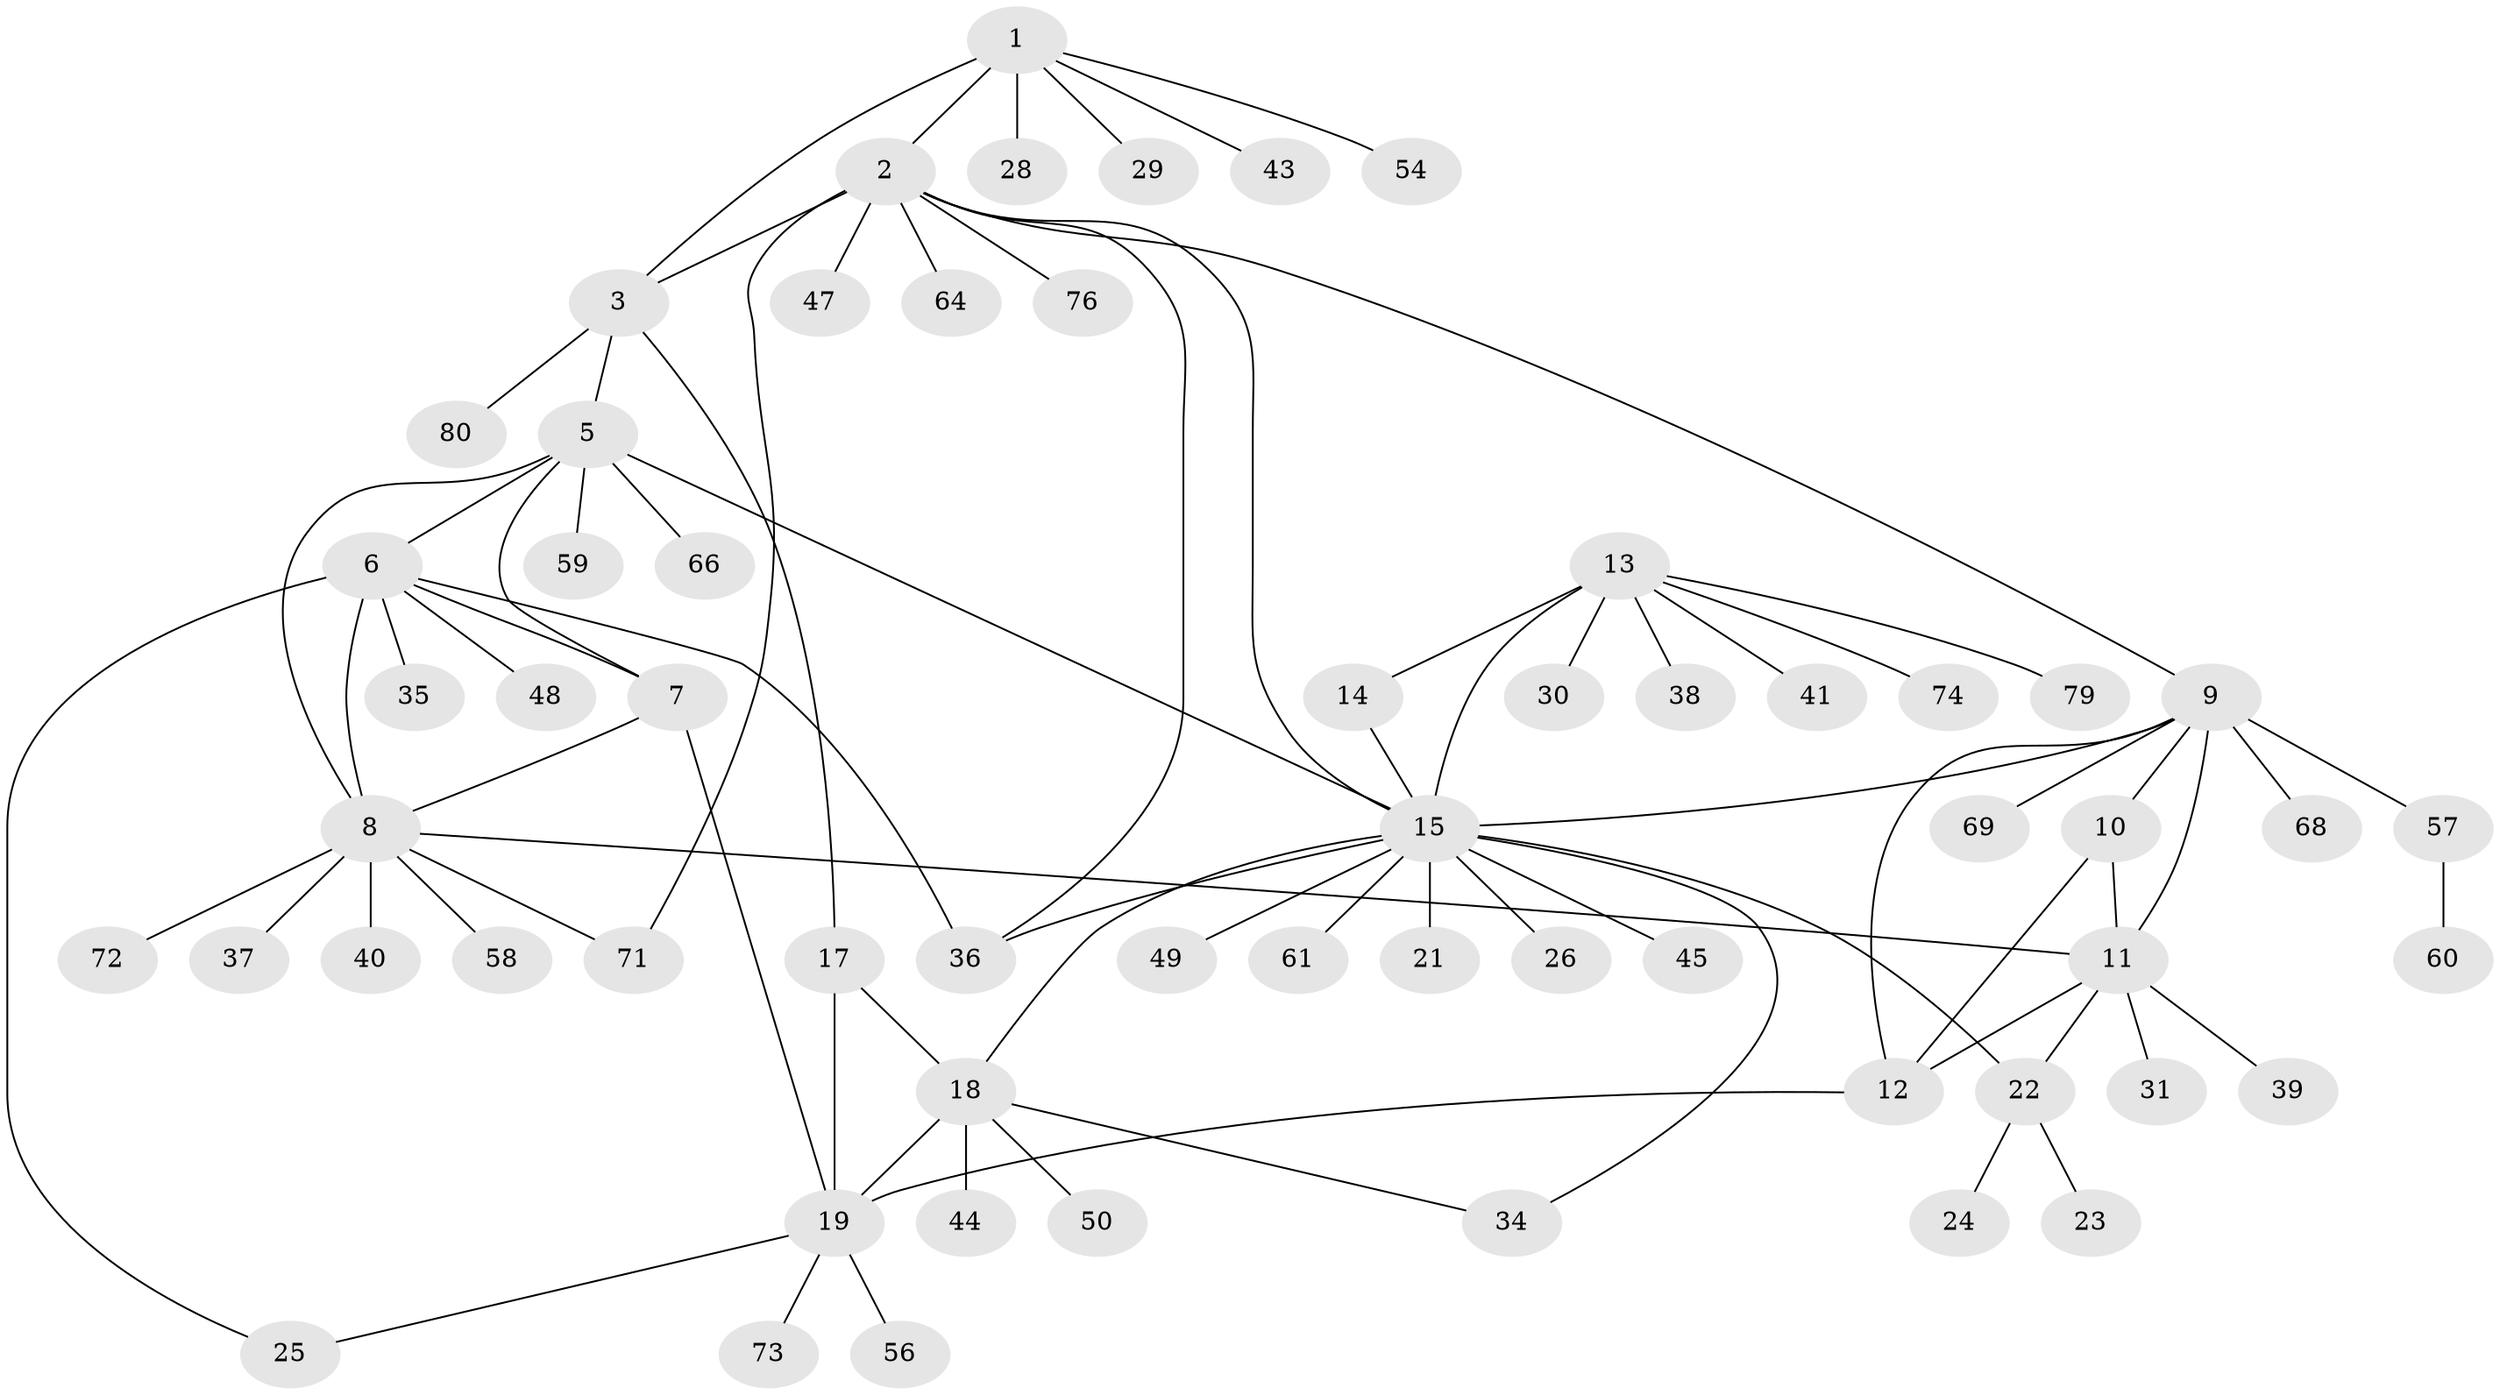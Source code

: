 // original degree distribution, {8: 0.0625, 7: 0.0125, 6: 0.0375, 4: 0.025, 10: 0.025, 9: 0.0375, 3: 0.0375, 5: 0.0375, 2: 0.15, 1: 0.575}
// Generated by graph-tools (version 1.1) at 2025/42/03/06/25 10:42:15]
// undirected, 60 vertices, 80 edges
graph export_dot {
graph [start="1"]
  node [color=gray90,style=filled];
  1 [super="+55"];
  2 [super="+4"];
  3 [super="+53"];
  5 [super="+75"];
  6 [super="+27"];
  7;
  8 [super="+67"];
  9 [super="+32"];
  10;
  11 [super="+62"];
  12 [super="+70"];
  13 [super="+65"];
  14;
  15 [super="+16"];
  17;
  18 [super="+63"];
  19 [super="+20"];
  21 [super="+77"];
  22 [super="+42"];
  23;
  24 [super="+46"];
  25;
  26 [super="+33"];
  28;
  29;
  30;
  31;
  34;
  35;
  36 [super="+52"];
  37;
  38 [super="+78"];
  39;
  40;
  41;
  43;
  44;
  45;
  47;
  48;
  49;
  50 [super="+51"];
  54;
  56;
  57;
  58;
  59;
  60;
  61;
  64;
  66;
  68;
  69;
  71;
  72;
  73;
  74;
  76;
  79;
  80;
  1 -- 2 [weight=2];
  1 -- 3;
  1 -- 28;
  1 -- 29;
  1 -- 43;
  1 -- 54;
  2 -- 3 [weight=2];
  2 -- 36;
  2 -- 64;
  2 -- 76;
  2 -- 15;
  2 -- 71;
  2 -- 9;
  2 -- 47;
  3 -- 5;
  3 -- 17;
  3 -- 80;
  5 -- 6;
  5 -- 7;
  5 -- 8;
  5 -- 59;
  5 -- 66;
  5 -- 15;
  6 -- 7;
  6 -- 8;
  6 -- 25;
  6 -- 35;
  6 -- 48;
  6 -- 36;
  7 -- 8;
  7 -- 19;
  8 -- 11;
  8 -- 37;
  8 -- 40;
  8 -- 58;
  8 -- 71;
  8 -- 72;
  9 -- 10;
  9 -- 11;
  9 -- 12;
  9 -- 15 [weight=2];
  9 -- 57;
  9 -- 68;
  9 -- 69;
  10 -- 11;
  10 -- 12;
  11 -- 12;
  11 -- 22;
  11 -- 31;
  11 -- 39;
  12 -- 19;
  13 -- 14;
  13 -- 15 [weight=2];
  13 -- 30;
  13 -- 38;
  13 -- 41;
  13 -- 74;
  13 -- 79;
  14 -- 15 [weight=2];
  15 -- 18;
  15 -- 21;
  15 -- 22;
  15 -- 34;
  15 -- 36;
  15 -- 45;
  15 -- 49;
  15 -- 26;
  15 -- 61;
  17 -- 18;
  17 -- 19 [weight=2];
  18 -- 19 [weight=2];
  18 -- 34;
  18 -- 44;
  18 -- 50;
  19 -- 25;
  19 -- 56;
  19 -- 73;
  22 -- 23;
  22 -- 24;
  57 -- 60;
}
